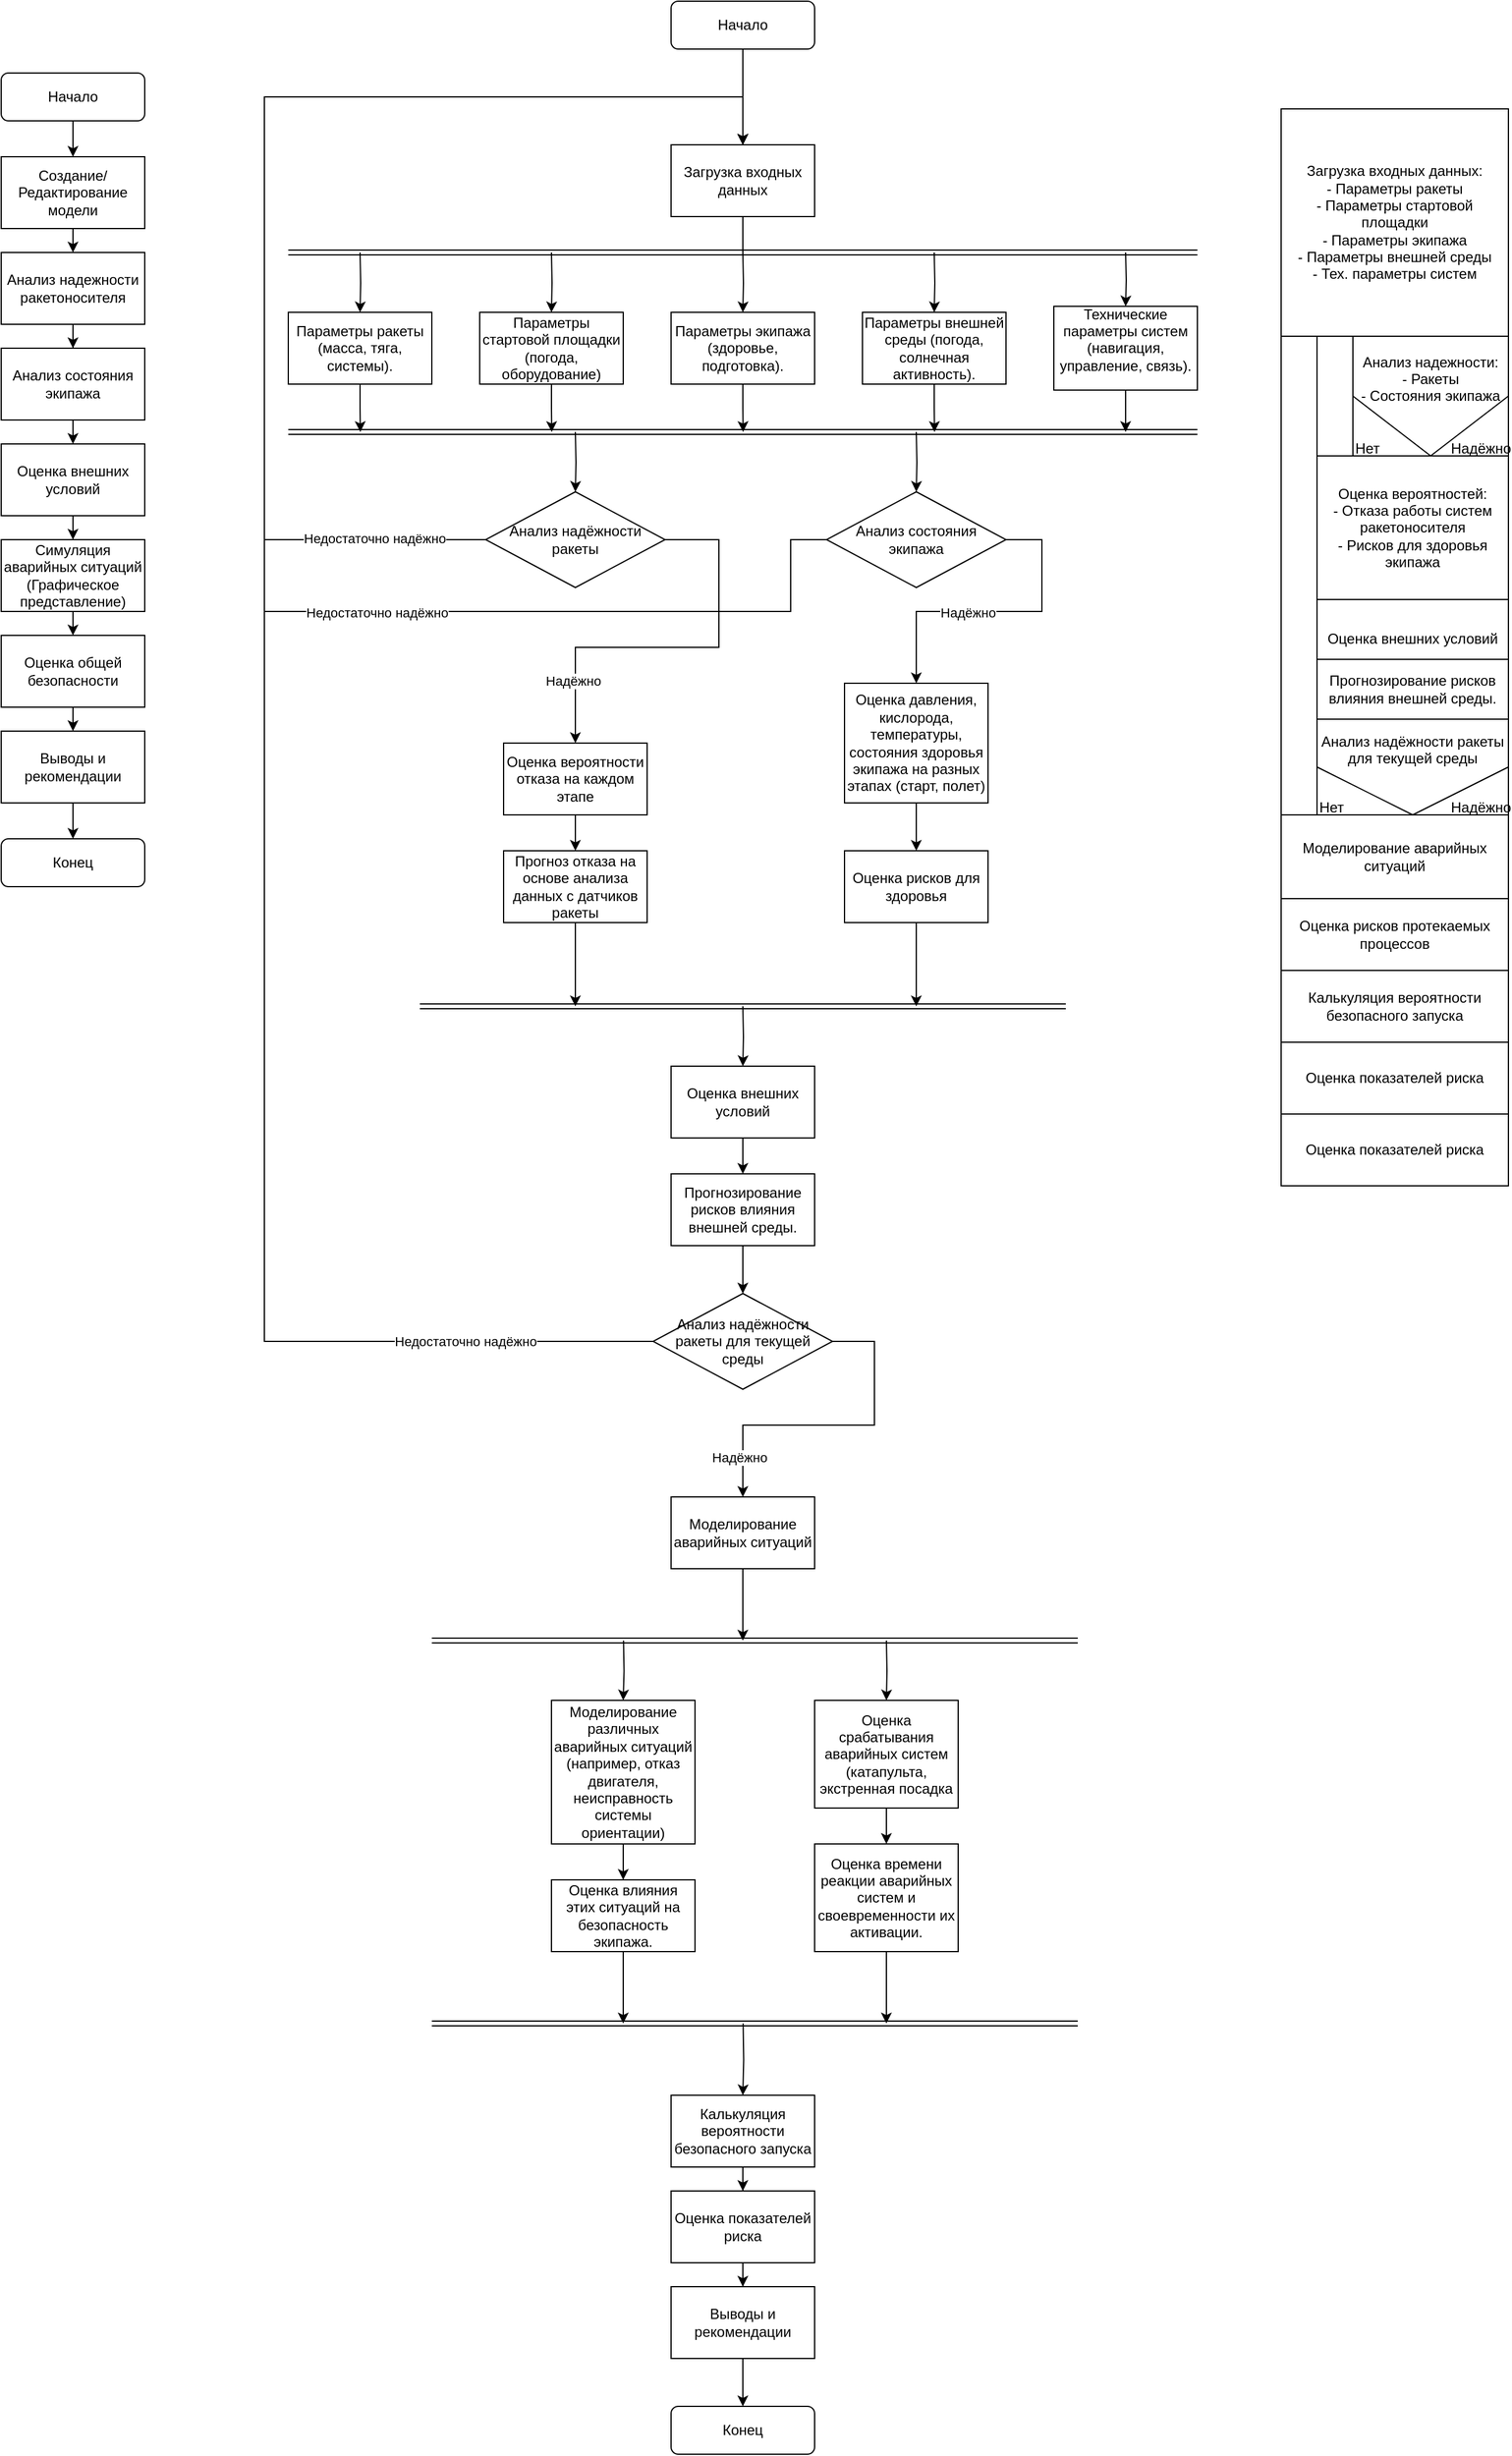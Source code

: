 <mxfile version="25.0.1">
  <diagram id="C5RBs43oDa-KdzZeNtuy" name="Page-1">
    <mxGraphModel dx="2440" dy="1840" grid="1" gridSize="10" guides="1" tooltips="1" connect="1" arrows="1" fold="1" page="1" pageScale="1" pageWidth="827" pageHeight="1169" math="0" shadow="0">
      <root>
        <mxCell id="WIyWlLk6GJQsqaUBKTNV-0" />
        <mxCell id="WIyWlLk6GJQsqaUBKTNV-1" parent="WIyWlLk6GJQsqaUBKTNV-0" />
        <mxCell id="mkPjGn4Q-l5WFXyPitFY-10" style="edgeStyle=orthogonalEdgeStyle;rounded=0;orthogonalLoop=1;jettySize=auto;html=1;entryX=0.5;entryY=0;entryDx=0;entryDy=0;" edge="1" parent="WIyWlLk6GJQsqaUBKTNV-1" source="WIyWlLk6GJQsqaUBKTNV-3" target="mkPjGn4Q-l5WFXyPitFY-2">
          <mxGeometry relative="1" as="geometry" />
        </mxCell>
        <mxCell id="WIyWlLk6GJQsqaUBKTNV-3" value="Начало" style="rounded=1;whiteSpace=wrap;html=1;fontSize=12;glass=0;strokeWidth=1;shadow=0;" parent="WIyWlLk6GJQsqaUBKTNV-1" vertex="1">
          <mxGeometry x="120" y="90" width="120" height="40" as="geometry" />
        </mxCell>
        <mxCell id="WIyWlLk6GJQsqaUBKTNV-11" value="Конец" style="rounded=1;whiteSpace=wrap;html=1;fontSize=12;glass=0;strokeWidth=1;shadow=0;" parent="WIyWlLk6GJQsqaUBKTNV-1" vertex="1">
          <mxGeometry x="120" y="730" width="120" height="40" as="geometry" />
        </mxCell>
        <mxCell id="mkPjGn4Q-l5WFXyPitFY-11" style="edgeStyle=orthogonalEdgeStyle;rounded=0;orthogonalLoop=1;jettySize=auto;html=1;exitX=0.5;exitY=1;exitDx=0;exitDy=0;entryX=0.5;entryY=0;entryDx=0;entryDy=0;" edge="1" parent="WIyWlLk6GJQsqaUBKTNV-1" source="mkPjGn4Q-l5WFXyPitFY-2" target="mkPjGn4Q-l5WFXyPitFY-3">
          <mxGeometry relative="1" as="geometry" />
        </mxCell>
        <mxCell id="mkPjGn4Q-l5WFXyPitFY-2" value="Создание/Редактирование модели" style="rounded=0;whiteSpace=wrap;html=1;" vertex="1" parent="WIyWlLk6GJQsqaUBKTNV-1">
          <mxGeometry x="120" y="160" width="120" height="60" as="geometry" />
        </mxCell>
        <mxCell id="mkPjGn4Q-l5WFXyPitFY-12" style="edgeStyle=orthogonalEdgeStyle;rounded=0;orthogonalLoop=1;jettySize=auto;html=1;exitX=0.5;exitY=1;exitDx=0;exitDy=0;" edge="1" parent="WIyWlLk6GJQsqaUBKTNV-1" source="mkPjGn4Q-l5WFXyPitFY-3" target="mkPjGn4Q-l5WFXyPitFY-4">
          <mxGeometry relative="1" as="geometry" />
        </mxCell>
        <mxCell id="mkPjGn4Q-l5WFXyPitFY-3" value="Анализ надежности ракетоносителя" style="rounded=0;whiteSpace=wrap;html=1;" vertex="1" parent="WIyWlLk6GJQsqaUBKTNV-1">
          <mxGeometry x="120" y="240" width="120" height="60" as="geometry" />
        </mxCell>
        <mxCell id="mkPjGn4Q-l5WFXyPitFY-13" style="edgeStyle=orthogonalEdgeStyle;rounded=0;orthogonalLoop=1;jettySize=auto;html=1;exitX=0.5;exitY=1;exitDx=0;exitDy=0;entryX=0.5;entryY=0;entryDx=0;entryDy=0;" edge="1" parent="WIyWlLk6GJQsqaUBKTNV-1" source="mkPjGn4Q-l5WFXyPitFY-4" target="mkPjGn4Q-l5WFXyPitFY-6">
          <mxGeometry relative="1" as="geometry" />
        </mxCell>
        <mxCell id="mkPjGn4Q-l5WFXyPitFY-4" value="Анализ состояния экипажа" style="rounded=0;whiteSpace=wrap;html=1;" vertex="1" parent="WIyWlLk6GJQsqaUBKTNV-1">
          <mxGeometry x="120" y="320" width="120" height="60" as="geometry" />
        </mxCell>
        <mxCell id="mkPjGn4Q-l5WFXyPitFY-14" style="edgeStyle=orthogonalEdgeStyle;rounded=0;orthogonalLoop=1;jettySize=auto;html=1;exitX=0.5;exitY=1;exitDx=0;exitDy=0;entryX=0.5;entryY=0;entryDx=0;entryDy=0;" edge="1" parent="WIyWlLk6GJQsqaUBKTNV-1" source="mkPjGn4Q-l5WFXyPitFY-6" target="mkPjGn4Q-l5WFXyPitFY-7">
          <mxGeometry relative="1" as="geometry" />
        </mxCell>
        <mxCell id="mkPjGn4Q-l5WFXyPitFY-6" value="Оценка внешних условий" style="rounded=0;whiteSpace=wrap;html=1;" vertex="1" parent="WIyWlLk6GJQsqaUBKTNV-1">
          <mxGeometry x="120" y="400" width="120" height="60" as="geometry" />
        </mxCell>
        <mxCell id="mkPjGn4Q-l5WFXyPitFY-15" style="edgeStyle=orthogonalEdgeStyle;rounded=0;orthogonalLoop=1;jettySize=auto;html=1;exitX=0.5;exitY=1;exitDx=0;exitDy=0;entryX=0.5;entryY=0;entryDx=0;entryDy=0;" edge="1" parent="WIyWlLk6GJQsqaUBKTNV-1" source="mkPjGn4Q-l5WFXyPitFY-7" target="mkPjGn4Q-l5WFXyPitFY-8">
          <mxGeometry relative="1" as="geometry" />
        </mxCell>
        <mxCell id="mkPjGn4Q-l5WFXyPitFY-7" value="Симуляция аварийных ситуаций&lt;div&gt;(Графическое представление)&lt;/div&gt;" style="rounded=0;whiteSpace=wrap;html=1;" vertex="1" parent="WIyWlLk6GJQsqaUBKTNV-1">
          <mxGeometry x="120" y="480" width="120" height="60" as="geometry" />
        </mxCell>
        <mxCell id="mkPjGn4Q-l5WFXyPitFY-16" style="edgeStyle=orthogonalEdgeStyle;rounded=0;orthogonalLoop=1;jettySize=auto;html=1;exitX=0.5;exitY=1;exitDx=0;exitDy=0;entryX=0.5;entryY=0;entryDx=0;entryDy=0;" edge="1" parent="WIyWlLk6GJQsqaUBKTNV-1" source="mkPjGn4Q-l5WFXyPitFY-8" target="mkPjGn4Q-l5WFXyPitFY-9">
          <mxGeometry relative="1" as="geometry" />
        </mxCell>
        <mxCell id="mkPjGn4Q-l5WFXyPitFY-8" value="Оценка общей безопасности" style="rounded=0;whiteSpace=wrap;html=1;" vertex="1" parent="WIyWlLk6GJQsqaUBKTNV-1">
          <mxGeometry x="120" y="560" width="120" height="60" as="geometry" />
        </mxCell>
        <mxCell id="mkPjGn4Q-l5WFXyPitFY-17" style="edgeStyle=orthogonalEdgeStyle;rounded=0;orthogonalLoop=1;jettySize=auto;html=1;exitX=0.5;exitY=1;exitDx=0;exitDy=0;entryX=0.5;entryY=0;entryDx=0;entryDy=0;" edge="1" parent="WIyWlLk6GJQsqaUBKTNV-1" source="mkPjGn4Q-l5WFXyPitFY-9" target="WIyWlLk6GJQsqaUBKTNV-11">
          <mxGeometry relative="1" as="geometry" />
        </mxCell>
        <mxCell id="mkPjGn4Q-l5WFXyPitFY-9" value="Выводы и рекомендации" style="rounded=0;whiteSpace=wrap;html=1;" vertex="1" parent="WIyWlLk6GJQsqaUBKTNV-1">
          <mxGeometry x="120" y="640" width="120" height="60" as="geometry" />
        </mxCell>
        <mxCell id="mkPjGn4Q-l5WFXyPitFY-51" style="edgeStyle=orthogonalEdgeStyle;rounded=0;orthogonalLoop=1;jettySize=auto;html=1;exitX=0.5;exitY=1;exitDx=0;exitDy=0;entryX=0.5;entryY=0;entryDx=0;entryDy=0;" edge="1" parent="WIyWlLk6GJQsqaUBKTNV-1" source="mkPjGn4Q-l5WFXyPitFY-19" target="mkPjGn4Q-l5WFXyPitFY-22">
          <mxGeometry relative="1" as="geometry" />
        </mxCell>
        <mxCell id="mkPjGn4Q-l5WFXyPitFY-19" value="Начало" style="rounded=1;whiteSpace=wrap;html=1;fontSize=12;glass=0;strokeWidth=1;shadow=0;" vertex="1" parent="WIyWlLk6GJQsqaUBKTNV-1">
          <mxGeometry x="680" y="30" width="120" height="40" as="geometry" />
        </mxCell>
        <mxCell id="mkPjGn4Q-l5WFXyPitFY-20" value="Конец" style="rounded=1;whiteSpace=wrap;html=1;fontSize=12;glass=0;strokeWidth=1;shadow=0;" vertex="1" parent="WIyWlLk6GJQsqaUBKTNV-1">
          <mxGeometry x="680" y="2040" width="120" height="40" as="geometry" />
        </mxCell>
        <mxCell id="mkPjGn4Q-l5WFXyPitFY-30" style="edgeStyle=orthogonalEdgeStyle;rounded=0;orthogonalLoop=1;jettySize=auto;html=1;endArrow=none;endFill=0;" edge="1" parent="WIyWlLk6GJQsqaUBKTNV-1" source="mkPjGn4Q-l5WFXyPitFY-22">
          <mxGeometry relative="1" as="geometry">
            <mxPoint x="740" y="240" as="targetPoint" />
          </mxGeometry>
        </mxCell>
        <mxCell id="mkPjGn4Q-l5WFXyPitFY-22" value="Загрузка входных данных" style="rounded=0;whiteSpace=wrap;html=1;" vertex="1" parent="WIyWlLk6GJQsqaUBKTNV-1">
          <mxGeometry x="680" y="150" width="120" height="60" as="geometry" />
        </mxCell>
        <mxCell id="mkPjGn4Q-l5WFXyPitFY-31" style="edgeStyle=orthogonalEdgeStyle;rounded=0;orthogonalLoop=1;jettySize=auto;html=1;exitX=0.5;exitY=0;exitDx=0;exitDy=0;entryX=0.5;entryY=0;entryDx=0;entryDy=0;" edge="1" parent="WIyWlLk6GJQsqaUBKTNV-1" target="mkPjGn4Q-l5WFXyPitFY-24">
          <mxGeometry relative="1" as="geometry">
            <mxPoint x="420" y="240" as="sourcePoint" />
          </mxGeometry>
        </mxCell>
        <mxCell id="mkPjGn4Q-l5WFXyPitFY-43" style="edgeStyle=orthogonalEdgeStyle;rounded=0;orthogonalLoop=1;jettySize=auto;html=1;exitX=0.5;exitY=1;exitDx=0;exitDy=0;" edge="1" parent="WIyWlLk6GJQsqaUBKTNV-1" source="mkPjGn4Q-l5WFXyPitFY-24">
          <mxGeometry relative="1" as="geometry">
            <mxPoint x="420.241" y="390.0" as="targetPoint" />
          </mxGeometry>
        </mxCell>
        <mxCell id="mkPjGn4Q-l5WFXyPitFY-24" value="Параметры ракеты (масса, тяга, системы)." style="rounded=0;whiteSpace=wrap;html=1;" vertex="1" parent="WIyWlLk6GJQsqaUBKTNV-1">
          <mxGeometry x="360" y="290" width="120" height="60" as="geometry" />
        </mxCell>
        <mxCell id="mkPjGn4Q-l5WFXyPitFY-32" style="edgeStyle=orthogonalEdgeStyle;rounded=0;orthogonalLoop=1;jettySize=auto;html=1;" edge="1" parent="WIyWlLk6GJQsqaUBKTNV-1" target="mkPjGn4Q-l5WFXyPitFY-25">
          <mxGeometry relative="1" as="geometry">
            <mxPoint x="580" y="240" as="sourcePoint" />
          </mxGeometry>
        </mxCell>
        <mxCell id="mkPjGn4Q-l5WFXyPitFY-44" style="edgeStyle=orthogonalEdgeStyle;rounded=0;orthogonalLoop=1;jettySize=auto;html=1;exitX=0.5;exitY=1;exitDx=0;exitDy=0;" edge="1" parent="WIyWlLk6GJQsqaUBKTNV-1" source="mkPjGn4Q-l5WFXyPitFY-25">
          <mxGeometry relative="1" as="geometry">
            <mxPoint x="580.241" y="390.0" as="targetPoint" />
          </mxGeometry>
        </mxCell>
        <mxCell id="mkPjGn4Q-l5WFXyPitFY-25" value="Параметры стартовой площадки (погода, оборудование)" style="rounded=0;whiteSpace=wrap;html=1;" vertex="1" parent="WIyWlLk6GJQsqaUBKTNV-1">
          <mxGeometry x="520" y="290" width="120" height="60" as="geometry" />
        </mxCell>
        <mxCell id="mkPjGn4Q-l5WFXyPitFY-33" style="edgeStyle=orthogonalEdgeStyle;rounded=0;orthogonalLoop=1;jettySize=auto;html=1;exitX=0.5;exitY=0;exitDx=0;exitDy=0;entryX=0.5;entryY=0;entryDx=0;entryDy=0;" edge="1" parent="WIyWlLk6GJQsqaUBKTNV-1" target="mkPjGn4Q-l5WFXyPitFY-26">
          <mxGeometry relative="1" as="geometry">
            <mxPoint x="740" y="240" as="sourcePoint" />
          </mxGeometry>
        </mxCell>
        <mxCell id="mkPjGn4Q-l5WFXyPitFY-45" style="edgeStyle=orthogonalEdgeStyle;rounded=0;orthogonalLoop=1;jettySize=auto;html=1;exitX=0.5;exitY=1;exitDx=0;exitDy=0;" edge="1" parent="WIyWlLk6GJQsqaUBKTNV-1" source="mkPjGn4Q-l5WFXyPitFY-26">
          <mxGeometry relative="1" as="geometry">
            <mxPoint x="740.241" y="390.0" as="targetPoint" />
          </mxGeometry>
        </mxCell>
        <mxCell id="mkPjGn4Q-l5WFXyPitFY-26" value="Параметры экипажа (здоровье, подготовка)." style="rounded=0;whiteSpace=wrap;html=1;" vertex="1" parent="WIyWlLk6GJQsqaUBKTNV-1">
          <mxGeometry x="680" y="290" width="120" height="60" as="geometry" />
        </mxCell>
        <mxCell id="mkPjGn4Q-l5WFXyPitFY-34" style="edgeStyle=orthogonalEdgeStyle;rounded=0;orthogonalLoop=1;jettySize=auto;html=1;exitX=0.5;exitY=0;exitDx=0;exitDy=0;entryX=0.5;entryY=0;entryDx=0;entryDy=0;" edge="1" parent="WIyWlLk6GJQsqaUBKTNV-1" target="mkPjGn4Q-l5WFXyPitFY-27">
          <mxGeometry relative="1" as="geometry">
            <mxPoint x="900" y="240" as="sourcePoint" />
          </mxGeometry>
        </mxCell>
        <mxCell id="mkPjGn4Q-l5WFXyPitFY-46" style="edgeStyle=orthogonalEdgeStyle;rounded=0;orthogonalLoop=1;jettySize=auto;html=1;exitX=0.5;exitY=1;exitDx=0;exitDy=0;" edge="1" parent="WIyWlLk6GJQsqaUBKTNV-1" source="mkPjGn4Q-l5WFXyPitFY-27">
          <mxGeometry relative="1" as="geometry">
            <mxPoint x="900.241" y="390.0" as="targetPoint" />
          </mxGeometry>
        </mxCell>
        <mxCell id="mkPjGn4Q-l5WFXyPitFY-27" value="Параметры внешней среды (погода, солнечная активность)." style="rounded=0;whiteSpace=wrap;html=1;" vertex="1" parent="WIyWlLk6GJQsqaUBKTNV-1">
          <mxGeometry x="840" y="290" width="120" height="60" as="geometry" />
        </mxCell>
        <mxCell id="mkPjGn4Q-l5WFXyPitFY-35" style="edgeStyle=orthogonalEdgeStyle;rounded=0;orthogonalLoop=1;jettySize=auto;html=1;" edge="1" parent="WIyWlLk6GJQsqaUBKTNV-1" target="mkPjGn4Q-l5WFXyPitFY-28">
          <mxGeometry relative="1" as="geometry">
            <mxPoint x="1060" y="240" as="sourcePoint" />
          </mxGeometry>
        </mxCell>
        <mxCell id="mkPjGn4Q-l5WFXyPitFY-47" style="edgeStyle=orthogonalEdgeStyle;rounded=0;orthogonalLoop=1;jettySize=auto;html=1;" edge="1" parent="WIyWlLk6GJQsqaUBKTNV-1" source="mkPjGn4Q-l5WFXyPitFY-28">
          <mxGeometry relative="1" as="geometry">
            <mxPoint x="1060.0" y="390.0" as="targetPoint" />
          </mxGeometry>
        </mxCell>
        <mxCell id="mkPjGn4Q-l5WFXyPitFY-28" value="&#xa;Технические параметры систем (навигация, управление, связь).&#xa;&#xa;" style="rounded=0;whiteSpace=wrap;html=1;" vertex="1" parent="WIyWlLk6GJQsqaUBKTNV-1">
          <mxGeometry x="1000" y="285" width="120" height="70" as="geometry" />
        </mxCell>
        <mxCell id="mkPjGn4Q-l5WFXyPitFY-29" value="" style="shape=link;html=1;rounded=0;" edge="1" parent="WIyWlLk6GJQsqaUBKTNV-1">
          <mxGeometry width="100" relative="1" as="geometry">
            <mxPoint x="360" y="240" as="sourcePoint" />
            <mxPoint x="1120" y="240" as="targetPoint" />
          </mxGeometry>
        </mxCell>
        <mxCell id="mkPjGn4Q-l5WFXyPitFY-48" style="edgeStyle=orthogonalEdgeStyle;rounded=0;orthogonalLoop=1;jettySize=auto;html=1;entryX=0.5;entryY=0;entryDx=0;entryDy=0;" edge="1" parent="WIyWlLk6GJQsqaUBKTNV-1" target="mkPjGn4Q-l5WFXyPitFY-36">
          <mxGeometry relative="1" as="geometry">
            <mxPoint x="605" y="440" as="targetPoint" />
            <mxPoint x="600" y="390" as="sourcePoint" />
          </mxGeometry>
        </mxCell>
        <mxCell id="mkPjGn4Q-l5WFXyPitFY-52" style="edgeStyle=orthogonalEdgeStyle;rounded=0;orthogonalLoop=1;jettySize=auto;html=1;entryX=0.5;entryY=0;entryDx=0;entryDy=0;" edge="1" parent="WIyWlLk6GJQsqaUBKTNV-1" source="mkPjGn4Q-l5WFXyPitFY-36" target="mkPjGn4Q-l5WFXyPitFY-22">
          <mxGeometry relative="1" as="geometry">
            <Array as="points">
              <mxPoint x="340" y="480" />
              <mxPoint x="340" y="110" />
              <mxPoint x="740" y="110" />
            </Array>
          </mxGeometry>
        </mxCell>
        <mxCell id="mkPjGn4Q-l5WFXyPitFY-57" value="Недостаточно надёжно" style="edgeLabel;html=1;align=center;verticalAlign=middle;resizable=0;points=[];" vertex="1" connectable="0" parent="mkPjGn4Q-l5WFXyPitFY-52">
          <mxGeometry x="-0.813" y="-1" relative="1" as="geometry">
            <mxPoint as="offset" />
          </mxGeometry>
        </mxCell>
        <mxCell id="mkPjGn4Q-l5WFXyPitFY-55" style="edgeStyle=orthogonalEdgeStyle;rounded=0;orthogonalLoop=1;jettySize=auto;html=1;entryX=0.5;entryY=0;entryDx=0;entryDy=0;" edge="1" parent="WIyWlLk6GJQsqaUBKTNV-1" source="mkPjGn4Q-l5WFXyPitFY-36" target="mkPjGn4Q-l5WFXyPitFY-54">
          <mxGeometry relative="1" as="geometry">
            <Array as="points">
              <mxPoint x="720" y="480" />
              <mxPoint x="720" y="570" />
              <mxPoint x="600" y="570" />
            </Array>
          </mxGeometry>
        </mxCell>
        <mxCell id="mkPjGn4Q-l5WFXyPitFY-59" value="Надёжно" style="edgeLabel;html=1;align=center;verticalAlign=middle;resizable=0;points=[];" vertex="1" connectable="0" parent="mkPjGn4Q-l5WFXyPitFY-55">
          <mxGeometry x="0.691" y="-2" relative="1" as="geometry">
            <mxPoint as="offset" />
          </mxGeometry>
        </mxCell>
        <mxCell id="mkPjGn4Q-l5WFXyPitFY-49" style="edgeStyle=orthogonalEdgeStyle;rounded=0;orthogonalLoop=1;jettySize=auto;html=1;entryX=0.5;entryY=0;entryDx=0;entryDy=0;" edge="1" parent="WIyWlLk6GJQsqaUBKTNV-1" target="mkPjGn4Q-l5WFXyPitFY-38">
          <mxGeometry relative="1" as="geometry">
            <mxPoint x="875" y="440" as="targetPoint" />
            <mxPoint x="885" y="390" as="sourcePoint" />
          </mxGeometry>
        </mxCell>
        <mxCell id="mkPjGn4Q-l5WFXyPitFY-36" value="Анализ надёжности ракеты" style="rhombus;whiteSpace=wrap;html=1;" vertex="1" parent="WIyWlLk6GJQsqaUBKTNV-1">
          <mxGeometry x="525" y="440" width="150" height="80" as="geometry" />
        </mxCell>
        <mxCell id="mkPjGn4Q-l5WFXyPitFY-53" style="edgeStyle=orthogonalEdgeStyle;rounded=0;orthogonalLoop=1;jettySize=auto;html=1;entryX=0.5;entryY=0;entryDx=0;entryDy=0;" edge="1" parent="WIyWlLk6GJQsqaUBKTNV-1" source="mkPjGn4Q-l5WFXyPitFY-38" target="mkPjGn4Q-l5WFXyPitFY-22">
          <mxGeometry relative="1" as="geometry">
            <Array as="points">
              <mxPoint x="780" y="480" />
              <mxPoint x="780" y="540" />
              <mxPoint x="340" y="540" />
              <mxPoint x="340" y="110" />
              <mxPoint x="740" y="110" />
            </Array>
          </mxGeometry>
        </mxCell>
        <mxCell id="mkPjGn4Q-l5WFXyPitFY-58" value="Недостаточно надёжно" style="edgeLabel;html=1;align=center;verticalAlign=middle;resizable=0;points=[];" vertex="1" connectable="0" parent="mkPjGn4Q-l5WFXyPitFY-53">
          <mxGeometry x="-0.377" y="1" relative="1" as="geometry">
            <mxPoint as="offset" />
          </mxGeometry>
        </mxCell>
        <mxCell id="mkPjGn4Q-l5WFXyPitFY-63" style="edgeStyle=orthogonalEdgeStyle;rounded=0;orthogonalLoop=1;jettySize=auto;html=1;entryX=0.5;entryY=0;entryDx=0;entryDy=0;" edge="1" parent="WIyWlLk6GJQsqaUBKTNV-1" source="mkPjGn4Q-l5WFXyPitFY-38" target="mkPjGn4Q-l5WFXyPitFY-61">
          <mxGeometry relative="1" as="geometry">
            <Array as="points">
              <mxPoint x="990" y="480" />
              <mxPoint x="990" y="540" />
              <mxPoint x="885" y="540" />
            </Array>
          </mxGeometry>
        </mxCell>
        <mxCell id="mkPjGn4Q-l5WFXyPitFY-64" value="Надёжно" style="edgeLabel;html=1;align=center;verticalAlign=middle;resizable=0;points=[];" vertex="1" connectable="0" parent="mkPjGn4Q-l5WFXyPitFY-63">
          <mxGeometry x="0.194" y="1" relative="1" as="geometry">
            <mxPoint as="offset" />
          </mxGeometry>
        </mxCell>
        <mxCell id="mkPjGn4Q-l5WFXyPitFY-38" value="Анализ состояния экипажа" style="rhombus;whiteSpace=wrap;html=1;" vertex="1" parent="WIyWlLk6GJQsqaUBKTNV-1">
          <mxGeometry x="810" y="440" width="150" height="80" as="geometry" />
        </mxCell>
        <mxCell id="mkPjGn4Q-l5WFXyPitFY-42" value="" style="shape=link;html=1;rounded=0;" edge="1" parent="WIyWlLk6GJQsqaUBKTNV-1">
          <mxGeometry width="100" relative="1" as="geometry">
            <mxPoint x="360" y="390" as="sourcePoint" />
            <mxPoint x="1120" y="390" as="targetPoint" />
          </mxGeometry>
        </mxCell>
        <mxCell id="mkPjGn4Q-l5WFXyPitFY-66" style="edgeStyle=orthogonalEdgeStyle;rounded=0;orthogonalLoop=1;jettySize=auto;html=1;exitX=0.5;exitY=1;exitDx=0;exitDy=0;entryX=0.5;entryY=0;entryDx=0;entryDy=0;" edge="1" parent="WIyWlLk6GJQsqaUBKTNV-1" source="mkPjGn4Q-l5WFXyPitFY-54" target="mkPjGn4Q-l5WFXyPitFY-60">
          <mxGeometry relative="1" as="geometry" />
        </mxCell>
        <mxCell id="mkPjGn4Q-l5WFXyPitFY-54" value="Оценка вероятности&lt;b&gt; &lt;/b&gt;отказа на каждом этапе" style="rounded=0;whiteSpace=wrap;html=1;" vertex="1" parent="WIyWlLk6GJQsqaUBKTNV-1">
          <mxGeometry x="540" y="650" width="120" height="60" as="geometry" />
        </mxCell>
        <mxCell id="mkPjGn4Q-l5WFXyPitFY-69" style="edgeStyle=orthogonalEdgeStyle;rounded=0;orthogonalLoop=1;jettySize=auto;html=1;" edge="1" parent="WIyWlLk6GJQsqaUBKTNV-1" source="mkPjGn4Q-l5WFXyPitFY-60">
          <mxGeometry relative="1" as="geometry">
            <mxPoint x="600" y="870" as="targetPoint" />
          </mxGeometry>
        </mxCell>
        <mxCell id="mkPjGn4Q-l5WFXyPitFY-60" value="Прогноз отказа на основе анализа данных с датчиков ракеты" style="rounded=0;whiteSpace=wrap;html=1;" vertex="1" parent="WIyWlLk6GJQsqaUBKTNV-1">
          <mxGeometry x="540" y="740" width="120" height="60" as="geometry" />
        </mxCell>
        <mxCell id="mkPjGn4Q-l5WFXyPitFY-65" style="edgeStyle=orthogonalEdgeStyle;rounded=0;orthogonalLoop=1;jettySize=auto;html=1;entryX=0.5;entryY=0;entryDx=0;entryDy=0;" edge="1" parent="WIyWlLk6GJQsqaUBKTNV-1" source="mkPjGn4Q-l5WFXyPitFY-61" target="mkPjGn4Q-l5WFXyPitFY-62">
          <mxGeometry relative="1" as="geometry" />
        </mxCell>
        <mxCell id="mkPjGn4Q-l5WFXyPitFY-61" value="Оценка давления, кислорода, температуры, состояния здоровья экипажа на разных этапах (старт, полет)" style="rounded=0;whiteSpace=wrap;html=1;" vertex="1" parent="WIyWlLk6GJQsqaUBKTNV-1">
          <mxGeometry x="825" y="600" width="120" height="100" as="geometry" />
        </mxCell>
        <mxCell id="mkPjGn4Q-l5WFXyPitFY-70" style="edgeStyle=orthogonalEdgeStyle;rounded=0;orthogonalLoop=1;jettySize=auto;html=1;" edge="1" parent="WIyWlLk6GJQsqaUBKTNV-1" source="mkPjGn4Q-l5WFXyPitFY-62">
          <mxGeometry relative="1" as="geometry">
            <mxPoint x="885" y="870" as="targetPoint" />
          </mxGeometry>
        </mxCell>
        <mxCell id="mkPjGn4Q-l5WFXyPitFY-62" value="Оценка рисков для здоровья" style="rounded=0;whiteSpace=wrap;html=1;" vertex="1" parent="WIyWlLk6GJQsqaUBKTNV-1">
          <mxGeometry x="825" y="740" width="120" height="60" as="geometry" />
        </mxCell>
        <mxCell id="mkPjGn4Q-l5WFXyPitFY-68" value="" style="shape=link;html=1;rounded=0;" edge="1" parent="WIyWlLk6GJQsqaUBKTNV-1">
          <mxGeometry width="100" relative="1" as="geometry">
            <mxPoint x="470" y="870" as="sourcePoint" />
            <mxPoint x="1010" y="870" as="targetPoint" />
          </mxGeometry>
        </mxCell>
        <mxCell id="mkPjGn4Q-l5WFXyPitFY-72" style="edgeStyle=orthogonalEdgeStyle;rounded=0;orthogonalLoop=1;jettySize=auto;html=1;" edge="1" parent="WIyWlLk6GJQsqaUBKTNV-1" target="mkPjGn4Q-l5WFXyPitFY-71">
          <mxGeometry relative="1" as="geometry">
            <mxPoint x="740" y="870" as="sourcePoint" />
          </mxGeometry>
        </mxCell>
        <mxCell id="mkPjGn4Q-l5WFXyPitFY-76" style="edgeStyle=orthogonalEdgeStyle;rounded=0;orthogonalLoop=1;jettySize=auto;html=1;entryX=0.5;entryY=0;entryDx=0;entryDy=0;" edge="1" parent="WIyWlLk6GJQsqaUBKTNV-1" source="mkPjGn4Q-l5WFXyPitFY-71" target="mkPjGn4Q-l5WFXyPitFY-75">
          <mxGeometry relative="1" as="geometry" />
        </mxCell>
        <mxCell id="mkPjGn4Q-l5WFXyPitFY-71" value="Оценка внешних условий" style="rounded=0;whiteSpace=wrap;html=1;" vertex="1" parent="WIyWlLk6GJQsqaUBKTNV-1">
          <mxGeometry x="680" y="920" width="120" height="60" as="geometry" />
        </mxCell>
        <mxCell id="mkPjGn4Q-l5WFXyPitFY-79" style="edgeStyle=orthogonalEdgeStyle;rounded=0;orthogonalLoop=1;jettySize=auto;html=1;entryX=0.5;entryY=0;entryDx=0;entryDy=0;" edge="1" parent="WIyWlLk6GJQsqaUBKTNV-1" source="mkPjGn4Q-l5WFXyPitFY-75" target="mkPjGn4Q-l5WFXyPitFY-78">
          <mxGeometry relative="1" as="geometry" />
        </mxCell>
        <mxCell id="mkPjGn4Q-l5WFXyPitFY-75" value="Прогнозирование рисков влияния внешней среды." style="rounded=0;whiteSpace=wrap;html=1;" vertex="1" parent="WIyWlLk6GJQsqaUBKTNV-1">
          <mxGeometry x="680" y="1010" width="120" height="60" as="geometry" />
        </mxCell>
        <mxCell id="mkPjGn4Q-l5WFXyPitFY-85" style="edgeStyle=orthogonalEdgeStyle;rounded=0;orthogonalLoop=1;jettySize=auto;html=1;" edge="1" parent="WIyWlLk6GJQsqaUBKTNV-1" source="mkPjGn4Q-l5WFXyPitFY-77">
          <mxGeometry relative="1" as="geometry">
            <mxPoint x="740" y="1400" as="targetPoint" />
          </mxGeometry>
        </mxCell>
        <mxCell id="mkPjGn4Q-l5WFXyPitFY-77" value="Моделирование аварийных ситуаций" style="rounded=0;whiteSpace=wrap;html=1;" vertex="1" parent="WIyWlLk6GJQsqaUBKTNV-1">
          <mxGeometry x="680" y="1280" width="120" height="60" as="geometry" />
        </mxCell>
        <mxCell id="mkPjGn4Q-l5WFXyPitFY-80" style="edgeStyle=orthogonalEdgeStyle;rounded=0;orthogonalLoop=1;jettySize=auto;html=1;entryX=0.5;entryY=0;entryDx=0;entryDy=0;" edge="1" parent="WIyWlLk6GJQsqaUBKTNV-1" source="mkPjGn4Q-l5WFXyPitFY-78" target="mkPjGn4Q-l5WFXyPitFY-22">
          <mxGeometry relative="1" as="geometry">
            <Array as="points">
              <mxPoint x="340" y="1150" />
              <mxPoint x="340" y="110" />
              <mxPoint x="740" y="110" />
            </Array>
          </mxGeometry>
        </mxCell>
        <mxCell id="mkPjGn4Q-l5WFXyPitFY-81" value="Недостаточно надёжно" style="edgeLabel;html=1;align=center;verticalAlign=middle;resizable=0;points=[];" vertex="1" connectable="0" parent="mkPjGn4Q-l5WFXyPitFY-80">
          <mxGeometry x="-0.826" relative="1" as="geometry">
            <mxPoint as="offset" />
          </mxGeometry>
        </mxCell>
        <mxCell id="mkPjGn4Q-l5WFXyPitFY-82" style="edgeStyle=orthogonalEdgeStyle;rounded=0;orthogonalLoop=1;jettySize=auto;html=1;entryX=0.5;entryY=0;entryDx=0;entryDy=0;" edge="1" parent="WIyWlLk6GJQsqaUBKTNV-1" source="mkPjGn4Q-l5WFXyPitFY-78" target="mkPjGn4Q-l5WFXyPitFY-77">
          <mxGeometry relative="1" as="geometry">
            <Array as="points">
              <mxPoint x="850" y="1150" />
              <mxPoint x="850" y="1220" />
              <mxPoint x="740" y="1220" />
            </Array>
          </mxGeometry>
        </mxCell>
        <mxCell id="mkPjGn4Q-l5WFXyPitFY-83" value="Надёжно" style="edgeLabel;html=1;align=center;verticalAlign=middle;resizable=0;points=[];" vertex="1" connectable="0" parent="mkPjGn4Q-l5WFXyPitFY-82">
          <mxGeometry x="0.76" y="-3" relative="1" as="geometry">
            <mxPoint as="offset" />
          </mxGeometry>
        </mxCell>
        <mxCell id="mkPjGn4Q-l5WFXyPitFY-78" value="Анализ надёжности ракеты для текущей среды" style="rhombus;whiteSpace=wrap;html=1;" vertex="1" parent="WIyWlLk6GJQsqaUBKTNV-1">
          <mxGeometry x="665" y="1110" width="150" height="80" as="geometry" />
        </mxCell>
        <mxCell id="mkPjGn4Q-l5WFXyPitFY-84" value="" style="shape=link;html=1;rounded=0;" edge="1" parent="WIyWlLk6GJQsqaUBKTNV-1">
          <mxGeometry width="100" relative="1" as="geometry">
            <mxPoint x="480" y="1400" as="sourcePoint" />
            <mxPoint x="1020" y="1400" as="targetPoint" />
          </mxGeometry>
        </mxCell>
        <mxCell id="mkPjGn4Q-l5WFXyPitFY-90" style="edgeStyle=orthogonalEdgeStyle;rounded=0;orthogonalLoop=1;jettySize=auto;html=1;exitX=0.5;exitY=0;exitDx=0;exitDy=0;entryX=0.5;entryY=0;entryDx=0;entryDy=0;" edge="1" parent="WIyWlLk6GJQsqaUBKTNV-1" target="mkPjGn4Q-l5WFXyPitFY-86">
          <mxGeometry relative="1" as="geometry">
            <mxPoint x="640.241" y="1400" as="sourcePoint" />
          </mxGeometry>
        </mxCell>
        <mxCell id="mkPjGn4Q-l5WFXyPitFY-92" style="edgeStyle=orthogonalEdgeStyle;rounded=0;orthogonalLoop=1;jettySize=auto;html=1;entryX=0.5;entryY=0;entryDx=0;entryDy=0;" edge="1" parent="WIyWlLk6GJQsqaUBKTNV-1" source="mkPjGn4Q-l5WFXyPitFY-86" target="mkPjGn4Q-l5WFXyPitFY-87">
          <mxGeometry relative="1" as="geometry" />
        </mxCell>
        <mxCell id="mkPjGn4Q-l5WFXyPitFY-86" value="Моделирование различных аварийных ситуаций (например, отказ двигателя, неисправность системы ориентации)" style="rounded=0;whiteSpace=wrap;html=1;" vertex="1" parent="WIyWlLk6GJQsqaUBKTNV-1">
          <mxGeometry x="580" y="1450" width="120" height="120" as="geometry" />
        </mxCell>
        <mxCell id="mkPjGn4Q-l5WFXyPitFY-95" style="edgeStyle=orthogonalEdgeStyle;rounded=0;orthogonalLoop=1;jettySize=auto;html=1;" edge="1" parent="WIyWlLk6GJQsqaUBKTNV-1" source="mkPjGn4Q-l5WFXyPitFY-87">
          <mxGeometry relative="1" as="geometry">
            <mxPoint x="640" y="1720" as="targetPoint" />
          </mxGeometry>
        </mxCell>
        <mxCell id="mkPjGn4Q-l5WFXyPitFY-87" value="Оценка влияния этих ситуаций на безопасность экипажа." style="rounded=0;whiteSpace=wrap;html=1;" vertex="1" parent="WIyWlLk6GJQsqaUBKTNV-1">
          <mxGeometry x="580" y="1600" width="120" height="60" as="geometry" />
        </mxCell>
        <mxCell id="mkPjGn4Q-l5WFXyPitFY-91" style="edgeStyle=orthogonalEdgeStyle;rounded=0;orthogonalLoop=1;jettySize=auto;html=1;" edge="1" parent="WIyWlLk6GJQsqaUBKTNV-1" target="mkPjGn4Q-l5WFXyPitFY-88">
          <mxGeometry relative="1" as="geometry">
            <mxPoint x="860" y="1400" as="sourcePoint" />
          </mxGeometry>
        </mxCell>
        <mxCell id="mkPjGn4Q-l5WFXyPitFY-93" style="edgeStyle=orthogonalEdgeStyle;rounded=0;orthogonalLoop=1;jettySize=auto;html=1;" edge="1" parent="WIyWlLk6GJQsqaUBKTNV-1" source="mkPjGn4Q-l5WFXyPitFY-88" target="mkPjGn4Q-l5WFXyPitFY-89">
          <mxGeometry relative="1" as="geometry" />
        </mxCell>
        <mxCell id="mkPjGn4Q-l5WFXyPitFY-88" value="Оценка срабатывания аварийных систем (катапульта, экстренная посадка" style="rounded=0;whiteSpace=wrap;html=1;" vertex="1" parent="WIyWlLk6GJQsqaUBKTNV-1">
          <mxGeometry x="800" y="1450" width="120" height="90" as="geometry" />
        </mxCell>
        <mxCell id="mkPjGn4Q-l5WFXyPitFY-96" style="edgeStyle=orthogonalEdgeStyle;rounded=0;orthogonalLoop=1;jettySize=auto;html=1;" edge="1" parent="WIyWlLk6GJQsqaUBKTNV-1" source="mkPjGn4Q-l5WFXyPitFY-89">
          <mxGeometry relative="1" as="geometry">
            <mxPoint x="860" y="1720" as="targetPoint" />
          </mxGeometry>
        </mxCell>
        <mxCell id="mkPjGn4Q-l5WFXyPitFY-89" value="Оценка времени реакции аварийных систем и своевременности их активации." style="rounded=0;whiteSpace=wrap;html=1;" vertex="1" parent="WIyWlLk6GJQsqaUBKTNV-1">
          <mxGeometry x="800" y="1570" width="120" height="90" as="geometry" />
        </mxCell>
        <mxCell id="mkPjGn4Q-l5WFXyPitFY-94" value="" style="shape=link;html=1;rounded=0;" edge="1" parent="WIyWlLk6GJQsqaUBKTNV-1">
          <mxGeometry width="100" relative="1" as="geometry">
            <mxPoint x="480" y="1720" as="sourcePoint" />
            <mxPoint x="1020" y="1720" as="targetPoint" />
          </mxGeometry>
        </mxCell>
        <mxCell id="mkPjGn4Q-l5WFXyPitFY-101" style="edgeStyle=orthogonalEdgeStyle;rounded=0;orthogonalLoop=1;jettySize=auto;html=1;exitX=0.5;exitY=0;exitDx=0;exitDy=0;entryX=0.5;entryY=0;entryDx=0;entryDy=0;" edge="1" parent="WIyWlLk6GJQsqaUBKTNV-1" target="mkPjGn4Q-l5WFXyPitFY-97">
          <mxGeometry relative="1" as="geometry">
            <mxPoint x="740.241" y="1720" as="sourcePoint" />
          </mxGeometry>
        </mxCell>
        <mxCell id="mkPjGn4Q-l5WFXyPitFY-102" style="edgeStyle=orthogonalEdgeStyle;rounded=0;orthogonalLoop=1;jettySize=auto;html=1;entryX=0.5;entryY=0;entryDx=0;entryDy=0;" edge="1" parent="WIyWlLk6GJQsqaUBKTNV-1" source="mkPjGn4Q-l5WFXyPitFY-97" target="mkPjGn4Q-l5WFXyPitFY-98">
          <mxGeometry relative="1" as="geometry" />
        </mxCell>
        <mxCell id="mkPjGn4Q-l5WFXyPitFY-97" value="Калькуляция вероятности безопасного запуска" style="rounded=0;whiteSpace=wrap;html=1;" vertex="1" parent="WIyWlLk6GJQsqaUBKTNV-1">
          <mxGeometry x="680" y="1780" width="120" height="60" as="geometry" />
        </mxCell>
        <mxCell id="mkPjGn4Q-l5WFXyPitFY-103" style="edgeStyle=orthogonalEdgeStyle;rounded=0;orthogonalLoop=1;jettySize=auto;html=1;entryX=0.5;entryY=0;entryDx=0;entryDy=0;" edge="1" parent="WIyWlLk6GJQsqaUBKTNV-1" source="mkPjGn4Q-l5WFXyPitFY-98" target="mkPjGn4Q-l5WFXyPitFY-100">
          <mxGeometry relative="1" as="geometry" />
        </mxCell>
        <mxCell id="mkPjGn4Q-l5WFXyPitFY-98" value="Оценка показателей риска" style="rounded=0;whiteSpace=wrap;html=1;" vertex="1" parent="WIyWlLk6GJQsqaUBKTNV-1">
          <mxGeometry x="680" y="1860" width="120" height="60" as="geometry" />
        </mxCell>
        <mxCell id="mkPjGn4Q-l5WFXyPitFY-104" style="edgeStyle=orthogonalEdgeStyle;rounded=0;orthogonalLoop=1;jettySize=auto;html=1;entryX=0.5;entryY=0;entryDx=0;entryDy=0;" edge="1" parent="WIyWlLk6GJQsqaUBKTNV-1" source="mkPjGn4Q-l5WFXyPitFY-100" target="mkPjGn4Q-l5WFXyPitFY-20">
          <mxGeometry relative="1" as="geometry" />
        </mxCell>
        <mxCell id="mkPjGn4Q-l5WFXyPitFY-100" value="Выводы и рекомендации" style="rounded=0;whiteSpace=wrap;html=1;" vertex="1" parent="WIyWlLk6GJQsqaUBKTNV-1">
          <mxGeometry x="680" y="1940" width="120" height="60" as="geometry" />
        </mxCell>
        <mxCell id="mkPjGn4Q-l5WFXyPitFY-105" value="Загрузка входных данных:&lt;div&gt;- Параметры ракеты&lt;/div&gt;&lt;div&gt;- Параметры стартовой площадки&lt;/div&gt;&lt;div&gt;- Параметры экипажа&lt;/div&gt;&lt;div&gt;- Параметры внешней среды&lt;/div&gt;&lt;div&gt;- Тех. параметры систем&lt;/div&gt;" style="rounded=0;whiteSpace=wrap;html=1;" vertex="1" parent="WIyWlLk6GJQsqaUBKTNV-1">
          <mxGeometry x="1190" y="120" width="190" height="190" as="geometry" />
        </mxCell>
        <mxCell id="mkPjGn4Q-l5WFXyPitFY-106" value="Анализ надежности:&lt;div&gt;- Ракеты&lt;/div&gt;&lt;div&gt;- Состояния экипажа&lt;/div&gt;&lt;div&gt;&lt;br&gt;&lt;/div&gt;&lt;div&gt;&lt;br&gt;&lt;/div&gt;" style="rounded=0;whiteSpace=wrap;html=1;" vertex="1" parent="WIyWlLk6GJQsqaUBKTNV-1">
          <mxGeometry x="1250" y="310" width="130" height="100" as="geometry" />
        </mxCell>
        <mxCell id="mkPjGn4Q-l5WFXyPitFY-107" value="" style="rounded=0;whiteSpace=wrap;html=1;" vertex="1" parent="WIyWlLk6GJQsqaUBKTNV-1">
          <mxGeometry x="1220" y="310" width="30" height="100" as="geometry" />
        </mxCell>
        <mxCell id="mkPjGn4Q-l5WFXyPitFY-109" value="" style="endArrow=none;html=1;rounded=0;entryX=0;entryY=0.5;entryDx=0;entryDy=0;exitX=0.5;exitY=1;exitDx=0;exitDy=0;" edge="1" parent="WIyWlLk6GJQsqaUBKTNV-1" source="mkPjGn4Q-l5WFXyPitFY-106" target="mkPjGn4Q-l5WFXyPitFY-106">
          <mxGeometry width="50" height="50" relative="1" as="geometry">
            <mxPoint x="1250" y="420" as="sourcePoint" />
            <mxPoint x="1300" y="370" as="targetPoint" />
          </mxGeometry>
        </mxCell>
        <mxCell id="mkPjGn4Q-l5WFXyPitFY-110" value="" style="endArrow=none;html=1;rounded=0;entryX=1;entryY=0.5;entryDx=0;entryDy=0;exitX=0.5;exitY=1;exitDx=0;exitDy=0;" edge="1" parent="WIyWlLk6GJQsqaUBKTNV-1" source="mkPjGn4Q-l5WFXyPitFY-106" target="mkPjGn4Q-l5WFXyPitFY-106">
          <mxGeometry width="50" height="50" relative="1" as="geometry">
            <mxPoint x="1325" y="420" as="sourcePoint" />
            <mxPoint x="1260" y="370" as="targetPoint" />
          </mxGeometry>
        </mxCell>
        <mxCell id="mkPjGn4Q-l5WFXyPitFY-111" value="&lt;div style=&quot;text-align: center;&quot;&gt;&lt;span style=&quot;background-color: initial;&quot;&gt;Надёжно&lt;/span&gt;&lt;/div&gt;" style="text;whiteSpace=wrap;html=1;" vertex="1" parent="WIyWlLk6GJQsqaUBKTNV-1">
          <mxGeometry x="1330" y="390" width="50" height="20" as="geometry" />
        </mxCell>
        <mxCell id="mkPjGn4Q-l5WFXyPitFY-112" value="&lt;div style=&quot;text-align: center;&quot;&gt;&lt;span style=&quot;background-color: initial;&quot;&gt;Нет&lt;/span&gt;&lt;/div&gt;" style="text;whiteSpace=wrap;html=1;" vertex="1" parent="WIyWlLk6GJQsqaUBKTNV-1">
          <mxGeometry x="1250" y="390" width="50" height="20" as="geometry" />
        </mxCell>
        <mxCell id="mkPjGn4Q-l5WFXyPitFY-113" value="Оценка вероятностей:&lt;div&gt;- Отказа работы систем ракетоносителя&lt;/div&gt;&lt;div&gt;- Рисков для здоровья экипажа&lt;/div&gt;" style="rounded=0;whiteSpace=wrap;html=1;" vertex="1" parent="WIyWlLk6GJQsqaUBKTNV-1">
          <mxGeometry x="1220" y="410" width="160" height="120" as="geometry" />
        </mxCell>
        <mxCell id="mkPjGn4Q-l5WFXyPitFY-114" value="&lt;br&gt;Оценка внешних условий" style="rounded=0;whiteSpace=wrap;html=1;" vertex="1" parent="WIyWlLk6GJQsqaUBKTNV-1">
          <mxGeometry x="1220" y="530" width="160" height="50" as="geometry" />
        </mxCell>
        <mxCell id="mkPjGn4Q-l5WFXyPitFY-115" value="Прогнозирование рисков влияния внешней среды." style="rounded=0;whiteSpace=wrap;html=1;" vertex="1" parent="WIyWlLk6GJQsqaUBKTNV-1">
          <mxGeometry x="1220" y="580" width="160" height="50" as="geometry" />
        </mxCell>
        <mxCell id="mkPjGn4Q-l5WFXyPitFY-117" value="Анализ надёжности ракеты для текущей среды&lt;div&gt;&lt;br&gt;&lt;/div&gt;&lt;div&gt;&lt;br&gt;&lt;/div&gt;" style="rounded=0;whiteSpace=wrap;html=1;" vertex="1" parent="WIyWlLk6GJQsqaUBKTNV-1">
          <mxGeometry x="1220" y="630" width="160" height="80" as="geometry" />
        </mxCell>
        <mxCell id="mkPjGn4Q-l5WFXyPitFY-118" value="" style="rounded=0;whiteSpace=wrap;html=1;" vertex="1" parent="WIyWlLk6GJQsqaUBKTNV-1">
          <mxGeometry x="1190" y="310" width="30" height="400" as="geometry" />
        </mxCell>
        <mxCell id="mkPjGn4Q-l5WFXyPitFY-119" value="" style="endArrow=none;html=1;rounded=0;exitX=0;exitY=0.5;exitDx=0;exitDy=0;entryX=0.5;entryY=1;entryDx=0;entryDy=0;" edge="1" parent="WIyWlLk6GJQsqaUBKTNV-1" source="mkPjGn4Q-l5WFXyPitFY-117" target="mkPjGn4Q-l5WFXyPitFY-117">
          <mxGeometry width="50" height="50" relative="1" as="geometry">
            <mxPoint x="1100" y="520" as="sourcePoint" />
            <mxPoint x="1150" y="470" as="targetPoint" />
          </mxGeometry>
        </mxCell>
        <mxCell id="mkPjGn4Q-l5WFXyPitFY-120" value="" style="endArrow=none;html=1;rounded=0;exitX=1;exitY=0.5;exitDx=0;exitDy=0;entryX=0.5;entryY=1;entryDx=0;entryDy=0;" edge="1" parent="WIyWlLk6GJQsqaUBKTNV-1" source="mkPjGn4Q-l5WFXyPitFY-117" target="mkPjGn4Q-l5WFXyPitFY-117">
          <mxGeometry width="50" height="50" relative="1" as="geometry">
            <mxPoint x="1230" y="680" as="sourcePoint" />
            <mxPoint x="1310" y="720" as="targetPoint" />
          </mxGeometry>
        </mxCell>
        <mxCell id="mkPjGn4Q-l5WFXyPitFY-121" value="&lt;div style=&quot;text-align: center;&quot;&gt;&lt;span style=&quot;background-color: initial;&quot;&gt;Нет&lt;/span&gt;&lt;/div&gt;" style="text;whiteSpace=wrap;html=1;" vertex="1" parent="WIyWlLk6GJQsqaUBKTNV-1">
          <mxGeometry x="1220" y="690" width="50" height="20" as="geometry" />
        </mxCell>
        <mxCell id="mkPjGn4Q-l5WFXyPitFY-122" value="&lt;div style=&quot;text-align: center;&quot;&gt;&lt;span style=&quot;background-color: initial;&quot;&gt;Надёжно&lt;/span&gt;&lt;/div&gt;" style="text;whiteSpace=wrap;html=1;" vertex="1" parent="WIyWlLk6GJQsqaUBKTNV-1">
          <mxGeometry x="1330" y="690" width="50" height="20" as="geometry" />
        </mxCell>
        <mxCell id="mkPjGn4Q-l5WFXyPitFY-123" value="Моделирование аварийных ситуаций" style="rounded=0;whiteSpace=wrap;html=1;" vertex="1" parent="WIyWlLk6GJQsqaUBKTNV-1">
          <mxGeometry x="1190" y="710" width="190" height="70" as="geometry" />
        </mxCell>
        <mxCell id="mkPjGn4Q-l5WFXyPitFY-124" value="Оценка рисков протекаемых процессов" style="rounded=0;whiteSpace=wrap;html=1;" vertex="1" parent="WIyWlLk6GJQsqaUBKTNV-1">
          <mxGeometry x="1190" y="780" width="190" height="60" as="geometry" />
        </mxCell>
        <mxCell id="mkPjGn4Q-l5WFXyPitFY-125" value="Калькуляция вероятности безопасного запуска" style="rounded=0;whiteSpace=wrap;html=1;" vertex="1" parent="WIyWlLk6GJQsqaUBKTNV-1">
          <mxGeometry x="1190" y="840" width="190" height="60" as="geometry" />
        </mxCell>
        <mxCell id="mkPjGn4Q-l5WFXyPitFY-126" value="Оценка показателей риска" style="rounded=0;whiteSpace=wrap;html=1;" vertex="1" parent="WIyWlLk6GJQsqaUBKTNV-1">
          <mxGeometry x="1190" y="900" width="190" height="60" as="geometry" />
        </mxCell>
        <mxCell id="mkPjGn4Q-l5WFXyPitFY-127" value="Оценка показателей риска" style="rounded=0;whiteSpace=wrap;html=1;" vertex="1" parent="WIyWlLk6GJQsqaUBKTNV-1">
          <mxGeometry x="1190" y="960" width="190" height="60" as="geometry" />
        </mxCell>
      </root>
    </mxGraphModel>
  </diagram>
</mxfile>
